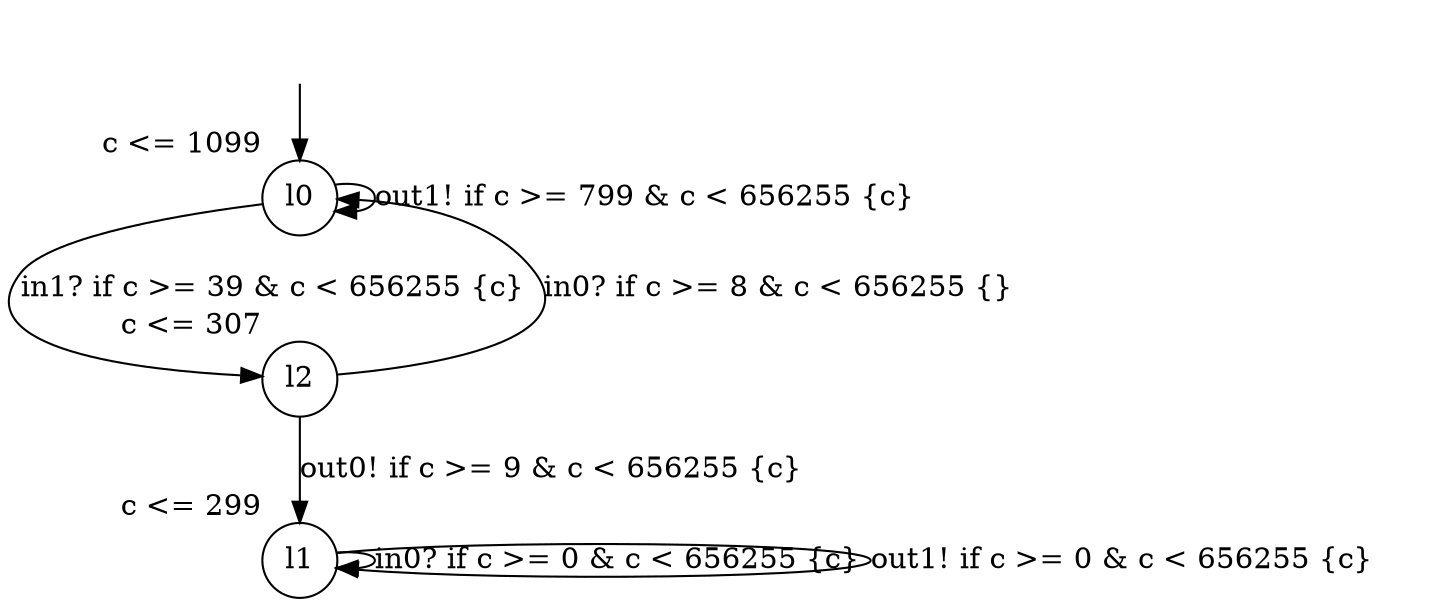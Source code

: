 digraph g {
__start0 [label="" shape="none"];
l0 [shape="circle" margin=0 label="l0", xlabel="c <= 1099"];
l1 [shape="circle" margin=0 label="l1", xlabel="c <= 299"];
l2 [shape="circle" margin=0 label="l2", xlabel="c <= 307"];
l0 -> l2 [label="in1? if c >= 39 & c < 656255 {c} "];
l0 -> l0 [label="out1! if c >= 799 & c < 656255 {c} "];
l1 -> l1 [label="in0? if c >= 0 & c < 656255 {c} "];
l1 -> l1 [label="out1! if c >= 0 & c < 656255 {c} "];
l2 -> l0 [label="in0? if c >= 8 & c < 656255 {} "];
l2 -> l1 [label="out0! if c >= 9 & c < 656255 {c} "];
__start0 -> l0;
}
